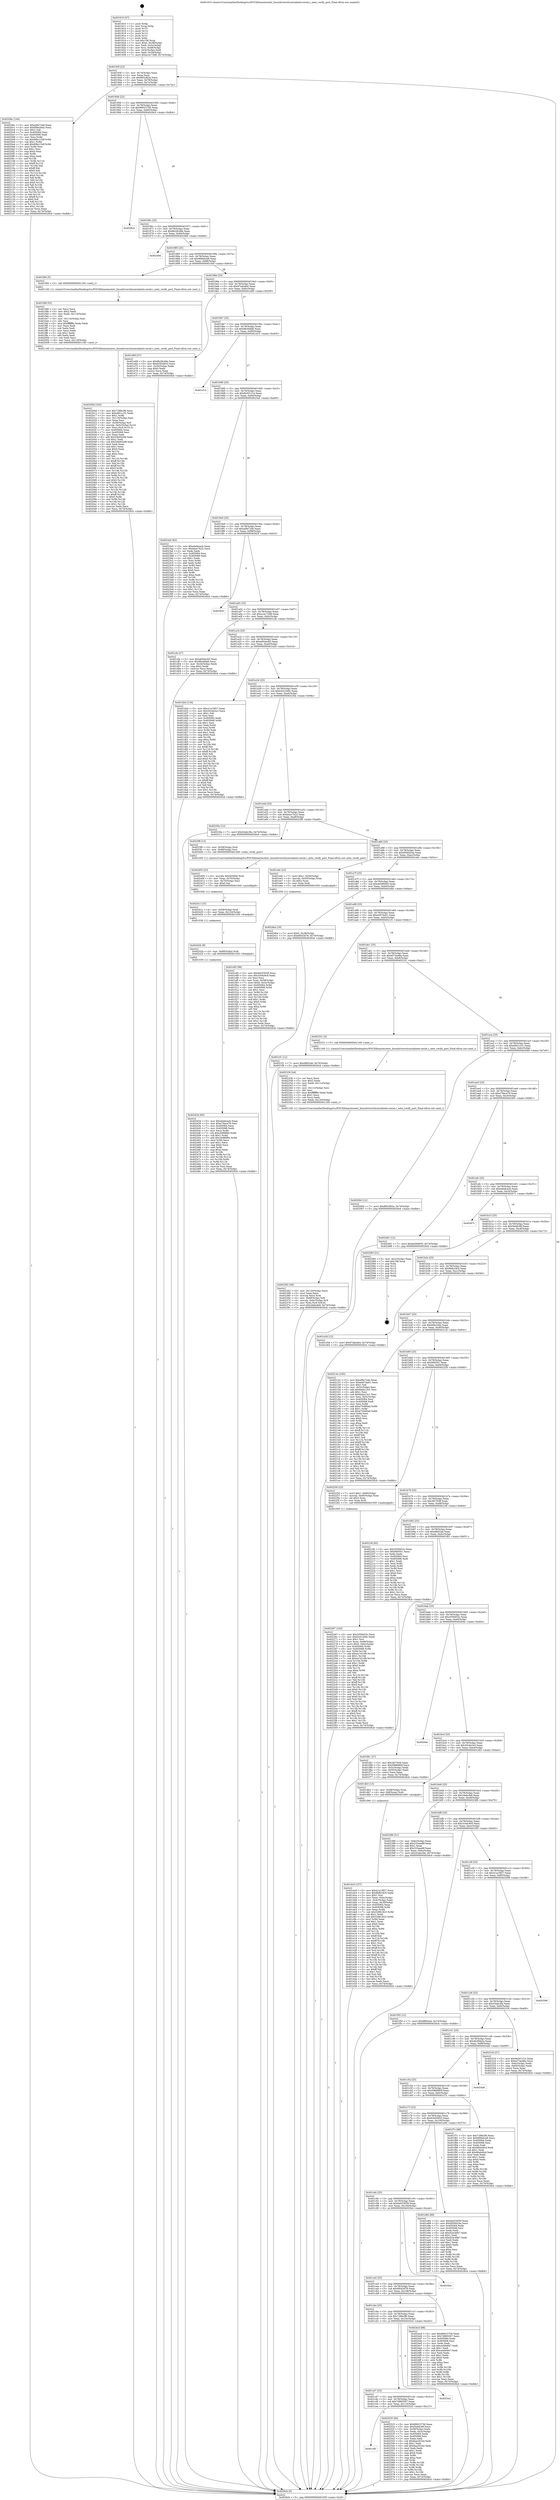 digraph "0x401910" {
  label = "0x401910 (/mnt/c/Users/mathe/Desktop/tcc/POCII/binaries/extr_linuxdriversttyserialnetx-serial.c_netx_verify_port_Final-ollvm.out::main(0))"
  labelloc = "t"
  node[shape=record]

  Entry [label="",width=0.3,height=0.3,shape=circle,fillcolor=black,style=filled]
  "0x40193f" [label="{
     0x40193f [23]\l
     | [instrs]\l
     &nbsp;&nbsp;0x40193f \<+3\>: mov -0x74(%rbp),%eax\l
     &nbsp;&nbsp;0x401942 \<+2\>: mov %eax,%ecx\l
     &nbsp;&nbsp;0x401944 \<+6\>: sub $0x883cf62a,%ecx\l
     &nbsp;&nbsp;0x40194a \<+3\>: mov %eax,-0x78(%rbp)\l
     &nbsp;&nbsp;0x40194d \<+3\>: mov %ecx,-0x7c(%rbp)\l
     &nbsp;&nbsp;0x401950 \<+6\>: je 00000000004020bc \<main+0x7ac\>\l
  }"]
  "0x4020bc" [label="{
     0x4020bc [144]\l
     | [instrs]\l
     &nbsp;&nbsp;0x4020bc \<+5\>: mov $0xa0fe72de,%eax\l
     &nbsp;&nbsp;0x4020c1 \<+5\>: mov $0xfd9e34dc,%ecx\l
     &nbsp;&nbsp;0x4020c6 \<+2\>: mov $0x1,%dl\l
     &nbsp;&nbsp;0x4020c8 \<+7\>: mov 0x405064,%esi\l
     &nbsp;&nbsp;0x4020cf \<+7\>: mov 0x405068,%edi\l
     &nbsp;&nbsp;0x4020d6 \<+3\>: mov %esi,%r8d\l
     &nbsp;&nbsp;0x4020d9 \<+7\>: sub $0x69bc15df,%r8d\l
     &nbsp;&nbsp;0x4020e0 \<+4\>: sub $0x1,%r8d\l
     &nbsp;&nbsp;0x4020e4 \<+7\>: add $0x69bc15df,%r8d\l
     &nbsp;&nbsp;0x4020eb \<+4\>: imul %r8d,%esi\l
     &nbsp;&nbsp;0x4020ef \<+3\>: and $0x1,%esi\l
     &nbsp;&nbsp;0x4020f2 \<+3\>: cmp $0x0,%esi\l
     &nbsp;&nbsp;0x4020f5 \<+4\>: sete %r9b\l
     &nbsp;&nbsp;0x4020f9 \<+3\>: cmp $0xa,%edi\l
     &nbsp;&nbsp;0x4020fc \<+4\>: setl %r10b\l
     &nbsp;&nbsp;0x402100 \<+3\>: mov %r9b,%r11b\l
     &nbsp;&nbsp;0x402103 \<+4\>: xor $0xff,%r11b\l
     &nbsp;&nbsp;0x402107 \<+3\>: mov %r10b,%bl\l
     &nbsp;&nbsp;0x40210a \<+3\>: xor $0xff,%bl\l
     &nbsp;&nbsp;0x40210d \<+3\>: xor $0x0,%dl\l
     &nbsp;&nbsp;0x402110 \<+3\>: mov %r11b,%r14b\l
     &nbsp;&nbsp;0x402113 \<+4\>: and $0x0,%r14b\l
     &nbsp;&nbsp;0x402117 \<+3\>: and %dl,%r9b\l
     &nbsp;&nbsp;0x40211a \<+3\>: mov %bl,%r15b\l
     &nbsp;&nbsp;0x40211d \<+4\>: and $0x0,%r15b\l
     &nbsp;&nbsp;0x402121 \<+3\>: and %dl,%r10b\l
     &nbsp;&nbsp;0x402124 \<+3\>: or %r9b,%r14b\l
     &nbsp;&nbsp;0x402127 \<+3\>: or %r10b,%r15b\l
     &nbsp;&nbsp;0x40212a \<+3\>: xor %r15b,%r14b\l
     &nbsp;&nbsp;0x40212d \<+3\>: or %bl,%r11b\l
     &nbsp;&nbsp;0x402130 \<+4\>: xor $0xff,%r11b\l
     &nbsp;&nbsp;0x402134 \<+3\>: or $0x0,%dl\l
     &nbsp;&nbsp;0x402137 \<+3\>: and %dl,%r11b\l
     &nbsp;&nbsp;0x40213a \<+3\>: or %r11b,%r14b\l
     &nbsp;&nbsp;0x40213d \<+4\>: test $0x1,%r14b\l
     &nbsp;&nbsp;0x402141 \<+3\>: cmovne %ecx,%eax\l
     &nbsp;&nbsp;0x402144 \<+3\>: mov %eax,-0x74(%rbp)\l
     &nbsp;&nbsp;0x402147 \<+5\>: jmp 00000000004026cb \<main+0xdbb\>\l
  }"]
  "0x401956" [label="{
     0x401956 [22]\l
     | [instrs]\l
     &nbsp;&nbsp;0x401956 \<+5\>: jmp 000000000040195b \<main+0x4b\>\l
     &nbsp;&nbsp;0x40195b \<+3\>: mov -0x78(%rbp),%eax\l
     &nbsp;&nbsp;0x40195e \<+5\>: sub $0x89023756,%eax\l
     &nbsp;&nbsp;0x401963 \<+3\>: mov %eax,-0x80(%rbp)\l
     &nbsp;&nbsp;0x401966 \<+6\>: je 00000000004026c4 \<main+0xdb4\>\l
  }"]
  Exit [label="",width=0.3,height=0.3,shape=circle,fillcolor=black,style=filled,peripheries=2]
  "0x4026c4" [label="{
     0x4026c4\l
  }", style=dashed]
  "0x40196c" [label="{
     0x40196c [25]\l
     | [instrs]\l
     &nbsp;&nbsp;0x40196c \<+5\>: jmp 0000000000401971 \<main+0x61\>\l
     &nbsp;&nbsp;0x401971 \<+3\>: mov -0x78(%rbp),%eax\l
     &nbsp;&nbsp;0x401974 \<+5\>: sub $0x8b28c49e,%eax\l
     &nbsp;&nbsp;0x401979 \<+6\>: mov %eax,-0x84(%rbp)\l
     &nbsp;&nbsp;0x40197f \<+6\>: je 000000000040249d \<main+0xb8d\>\l
  }"]
  "0x401cf0" [label="{
     0x401cf0\l
  }", style=dashed]
  "0x40249d" [label="{
     0x40249d\l
  }", style=dashed]
  "0x401985" [label="{
     0x401985 [25]\l
     | [instrs]\l
     &nbsp;&nbsp;0x401985 \<+5\>: jmp 000000000040198a \<main+0x7a\>\l
     &nbsp;&nbsp;0x40198a \<+3\>: mov -0x78(%rbp),%eax\l
     &nbsp;&nbsp;0x40198d \<+5\>: sub $0x969ebce8,%eax\l
     &nbsp;&nbsp;0x401992 \<+6\>: mov %eax,-0x88(%rbp)\l
     &nbsp;&nbsp;0x401998 \<+6\>: je 0000000000401fd4 \<main+0x6c4\>\l
  }"]
  "0x402525" [label="{
     0x402525 [94]\l
     | [instrs]\l
     &nbsp;&nbsp;0x402525 \<+5\>: mov $0x89023756,%eax\l
     &nbsp;&nbsp;0x40252a \<+5\>: mov $0xf3ebb36f,%ecx\l
     &nbsp;&nbsp;0x40252f \<+3\>: mov -0x38(%rbp),%edx\l
     &nbsp;&nbsp;0x402532 \<+3\>: mov %edx,-0x2c(%rbp)\l
     &nbsp;&nbsp;0x402535 \<+7\>: mov 0x405064,%edx\l
     &nbsp;&nbsp;0x40253c \<+7\>: mov 0x405068,%esi\l
     &nbsp;&nbsp;0x402543 \<+2\>: mov %edx,%edi\l
     &nbsp;&nbsp;0x402545 \<+6\>: sub $0x8aa291bd,%edi\l
     &nbsp;&nbsp;0x40254b \<+3\>: sub $0x1,%edi\l
     &nbsp;&nbsp;0x40254e \<+6\>: add $0x8aa291bd,%edi\l
     &nbsp;&nbsp;0x402554 \<+3\>: imul %edi,%edx\l
     &nbsp;&nbsp;0x402557 \<+3\>: and $0x1,%edx\l
     &nbsp;&nbsp;0x40255a \<+3\>: cmp $0x0,%edx\l
     &nbsp;&nbsp;0x40255d \<+4\>: sete %r8b\l
     &nbsp;&nbsp;0x402561 \<+3\>: cmp $0xa,%esi\l
     &nbsp;&nbsp;0x402564 \<+4\>: setl %r9b\l
     &nbsp;&nbsp;0x402568 \<+3\>: mov %r8b,%r10b\l
     &nbsp;&nbsp;0x40256b \<+3\>: and %r9b,%r10b\l
     &nbsp;&nbsp;0x40256e \<+3\>: xor %r9b,%r8b\l
     &nbsp;&nbsp;0x402571 \<+3\>: or %r8b,%r10b\l
     &nbsp;&nbsp;0x402574 \<+4\>: test $0x1,%r10b\l
     &nbsp;&nbsp;0x402578 \<+3\>: cmovne %ecx,%eax\l
     &nbsp;&nbsp;0x40257b \<+3\>: mov %eax,-0x74(%rbp)\l
     &nbsp;&nbsp;0x40257e \<+5\>: jmp 00000000004026cb \<main+0xdbb\>\l
  }"]
  "0x401fd4" [label="{
     0x401fd4 [5]\l
     | [instrs]\l
     &nbsp;&nbsp;0x401fd4 \<+5\>: call 0000000000401160 \<next_i\>\l
     | [calls]\l
     &nbsp;&nbsp;0x401160 \{1\} (/mnt/c/Users/mathe/Desktop/tcc/POCII/binaries/extr_linuxdriversttyserialnetx-serial.c_netx_verify_port_Final-ollvm.out::next_i)\l
  }"]
  "0x40199e" [label="{
     0x40199e [25]\l
     | [instrs]\l
     &nbsp;&nbsp;0x40199e \<+5\>: jmp 00000000004019a3 \<main+0x93\>\l
     &nbsp;&nbsp;0x4019a3 \<+3\>: mov -0x78(%rbp),%eax\l
     &nbsp;&nbsp;0x4019a6 \<+5\>: sub $0x97adcde4,%eax\l
     &nbsp;&nbsp;0x4019ab \<+6\>: mov %eax,-0x8c(%rbp)\l
     &nbsp;&nbsp;0x4019b1 \<+6\>: je 0000000000401e69 \<main+0x559\>\l
  }"]
  "0x401cd7" [label="{
     0x401cd7 [25]\l
     | [instrs]\l
     &nbsp;&nbsp;0x401cd7 \<+5\>: jmp 0000000000401cdc \<main+0x3cc\>\l
     &nbsp;&nbsp;0x401cdc \<+3\>: mov -0x78(%rbp),%eax\l
     &nbsp;&nbsp;0x401cdf \<+5\>: sub $0x7d965567,%eax\l
     &nbsp;&nbsp;0x401ce4 \<+6\>: mov %eax,-0x110(%rbp)\l
     &nbsp;&nbsp;0x401cea \<+6\>: je 0000000000402525 \<main+0xc15\>\l
  }"]
  "0x401e69" [label="{
     0x401e69 [27]\l
     | [instrs]\l
     &nbsp;&nbsp;0x401e69 \<+5\>: mov $0x8b28c49e,%eax\l
     &nbsp;&nbsp;0x401e6e \<+5\>: mov $0x6345d933,%ecx\l
     &nbsp;&nbsp;0x401e73 \<+3\>: mov -0x30(%rbp),%edx\l
     &nbsp;&nbsp;0x401e76 \<+3\>: cmp $0x0,%edx\l
     &nbsp;&nbsp;0x401e79 \<+3\>: cmove %ecx,%eax\l
     &nbsp;&nbsp;0x401e7c \<+3\>: mov %eax,-0x74(%rbp)\l
     &nbsp;&nbsp;0x401e7f \<+5\>: jmp 00000000004026cb \<main+0xdbb\>\l
  }"]
  "0x4019b7" [label="{
     0x4019b7 [25]\l
     | [instrs]\l
     &nbsp;&nbsp;0x4019b7 \<+5\>: jmp 00000000004019bc \<main+0xac\>\l
     &nbsp;&nbsp;0x4019bc \<+3\>: mov -0x78(%rbp),%eax\l
     &nbsp;&nbsp;0x4019bf \<+5\>: sub $0x98c84fa8,%eax\l
     &nbsp;&nbsp;0x4019c4 \<+6\>: mov %eax,-0x90(%rbp)\l
     &nbsp;&nbsp;0x4019ca \<+6\>: je 0000000000401d15 \<main+0x405\>\l
  }"]
  "0x4025e2" [label="{
     0x4025e2\l
  }", style=dashed]
  "0x401d15" [label="{
     0x401d15\l
  }", style=dashed]
  "0x4019d0" [label="{
     0x4019d0 [25]\l
     | [instrs]\l
     &nbsp;&nbsp;0x4019d0 \<+5\>: jmp 00000000004019d5 \<main+0xc5\>\l
     &nbsp;&nbsp;0x4019d5 \<+3\>: mov -0x78(%rbp),%eax\l
     &nbsp;&nbsp;0x4019d8 \<+5\>: sub $0x9e30121e,%eax\l
     &nbsp;&nbsp;0x4019dd \<+6\>: mov %eax,-0x94(%rbp)\l
     &nbsp;&nbsp;0x4019e3 \<+6\>: je 00000000004023a5 \<main+0xa95\>\l
  }"]
  "0x401cbe" [label="{
     0x401cbe [25]\l
     | [instrs]\l
     &nbsp;&nbsp;0x401cbe \<+5\>: jmp 0000000000401cc3 \<main+0x3b3\>\l
     &nbsp;&nbsp;0x401cc3 \<+3\>: mov -0x78(%rbp),%eax\l
     &nbsp;&nbsp;0x401cc6 \<+5\>: sub $0x728fe2f6,%eax\l
     &nbsp;&nbsp;0x401ccb \<+6\>: mov %eax,-0x10c(%rbp)\l
     &nbsp;&nbsp;0x401cd1 \<+6\>: je 00000000004025e2 \<main+0xcd2\>\l
  }"]
  "0x4023a5" [label="{
     0x4023a5 [83]\l
     | [instrs]\l
     &nbsp;&nbsp;0x4023a5 \<+5\>: mov $0xebddcacb,%eax\l
     &nbsp;&nbsp;0x4023aa \<+5\>: mov $0xbeec7b22,%ecx\l
     &nbsp;&nbsp;0x4023af \<+2\>: xor %edx,%edx\l
     &nbsp;&nbsp;0x4023b1 \<+7\>: mov 0x405064,%esi\l
     &nbsp;&nbsp;0x4023b8 \<+7\>: mov 0x405068,%edi\l
     &nbsp;&nbsp;0x4023bf \<+3\>: sub $0x1,%edx\l
     &nbsp;&nbsp;0x4023c2 \<+3\>: mov %esi,%r8d\l
     &nbsp;&nbsp;0x4023c5 \<+3\>: add %edx,%r8d\l
     &nbsp;&nbsp;0x4023c8 \<+4\>: imul %r8d,%esi\l
     &nbsp;&nbsp;0x4023cc \<+3\>: and $0x1,%esi\l
     &nbsp;&nbsp;0x4023cf \<+3\>: cmp $0x0,%esi\l
     &nbsp;&nbsp;0x4023d2 \<+4\>: sete %r9b\l
     &nbsp;&nbsp;0x4023d6 \<+3\>: cmp $0xa,%edi\l
     &nbsp;&nbsp;0x4023d9 \<+4\>: setl %r10b\l
     &nbsp;&nbsp;0x4023dd \<+3\>: mov %r9b,%r11b\l
     &nbsp;&nbsp;0x4023e0 \<+3\>: and %r10b,%r11b\l
     &nbsp;&nbsp;0x4023e3 \<+3\>: xor %r10b,%r9b\l
     &nbsp;&nbsp;0x4023e6 \<+3\>: or %r9b,%r11b\l
     &nbsp;&nbsp;0x4023e9 \<+4\>: test $0x1,%r11b\l
     &nbsp;&nbsp;0x4023ed \<+3\>: cmovne %ecx,%eax\l
     &nbsp;&nbsp;0x4023f0 \<+3\>: mov %eax,-0x74(%rbp)\l
     &nbsp;&nbsp;0x4023f3 \<+5\>: jmp 00000000004026cb \<main+0xdbb\>\l
  }"]
  "0x4019e9" [label="{
     0x4019e9 [25]\l
     | [instrs]\l
     &nbsp;&nbsp;0x4019e9 \<+5\>: jmp 00000000004019ee \<main+0xde\>\l
     &nbsp;&nbsp;0x4019ee \<+3\>: mov -0x78(%rbp),%eax\l
     &nbsp;&nbsp;0x4019f1 \<+5\>: sub $0xa0fe72de,%eax\l
     &nbsp;&nbsp;0x4019f6 \<+6\>: mov %eax,-0x98(%rbp)\l
     &nbsp;&nbsp;0x4019fc \<+6\>: je 000000000040262f \<main+0xd1f\>\l
  }"]
  "0x4024cd" [label="{
     0x4024cd [88]\l
     | [instrs]\l
     &nbsp;&nbsp;0x4024cd \<+5\>: mov $0x89023756,%eax\l
     &nbsp;&nbsp;0x4024d2 \<+5\>: mov $0x7d965567,%ecx\l
     &nbsp;&nbsp;0x4024d7 \<+7\>: mov 0x405064,%edx\l
     &nbsp;&nbsp;0x4024de \<+7\>: mov 0x405068,%esi\l
     &nbsp;&nbsp;0x4024e5 \<+2\>: mov %edx,%edi\l
     &nbsp;&nbsp;0x4024e7 \<+6\>: sub $0xce49e947,%edi\l
     &nbsp;&nbsp;0x4024ed \<+3\>: sub $0x1,%edi\l
     &nbsp;&nbsp;0x4024f0 \<+6\>: add $0xce49e947,%edi\l
     &nbsp;&nbsp;0x4024f6 \<+3\>: imul %edi,%edx\l
     &nbsp;&nbsp;0x4024f9 \<+3\>: and $0x1,%edx\l
     &nbsp;&nbsp;0x4024fc \<+3\>: cmp $0x0,%edx\l
     &nbsp;&nbsp;0x4024ff \<+4\>: sete %r8b\l
     &nbsp;&nbsp;0x402503 \<+3\>: cmp $0xa,%esi\l
     &nbsp;&nbsp;0x402506 \<+4\>: setl %r9b\l
     &nbsp;&nbsp;0x40250a \<+3\>: mov %r8b,%r10b\l
     &nbsp;&nbsp;0x40250d \<+3\>: and %r9b,%r10b\l
     &nbsp;&nbsp;0x402510 \<+3\>: xor %r9b,%r8b\l
     &nbsp;&nbsp;0x402513 \<+3\>: or %r8b,%r10b\l
     &nbsp;&nbsp;0x402516 \<+4\>: test $0x1,%r10b\l
     &nbsp;&nbsp;0x40251a \<+3\>: cmovne %ecx,%eax\l
     &nbsp;&nbsp;0x40251d \<+3\>: mov %eax,-0x74(%rbp)\l
     &nbsp;&nbsp;0x402520 \<+5\>: jmp 00000000004026cb \<main+0xdbb\>\l
  }"]
  "0x40262f" [label="{
     0x40262f\l
  }", style=dashed]
  "0x401a02" [label="{
     0x401a02 [25]\l
     | [instrs]\l
     &nbsp;&nbsp;0x401a02 \<+5\>: jmp 0000000000401a07 \<main+0xf7\>\l
     &nbsp;&nbsp;0x401a07 \<+3\>: mov -0x78(%rbp),%eax\l
     &nbsp;&nbsp;0x401a0a \<+5\>: sub $0xa1ec73d8,%eax\l
     &nbsp;&nbsp;0x401a0f \<+6\>: mov %eax,-0x9c(%rbp)\l
     &nbsp;&nbsp;0x401a15 \<+6\>: je 0000000000401cfa \<main+0x3ea\>\l
  }"]
  "0x401ca5" [label="{
     0x401ca5 [25]\l
     | [instrs]\l
     &nbsp;&nbsp;0x401ca5 \<+5\>: jmp 0000000000401caa \<main+0x39a\>\l
     &nbsp;&nbsp;0x401caa \<+3\>: mov -0x78(%rbp),%eax\l
     &nbsp;&nbsp;0x401cad \<+5\>: sub $0x6f043d78,%eax\l
     &nbsp;&nbsp;0x401cb2 \<+6\>: mov %eax,-0x108(%rbp)\l
     &nbsp;&nbsp;0x401cb8 \<+6\>: je 00000000004024cd \<main+0xbbd\>\l
  }"]
  "0x401cfa" [label="{
     0x401cfa [27]\l
     | [instrs]\l
     &nbsp;&nbsp;0x401cfa \<+5\>: mov $0xa604ec65,%eax\l
     &nbsp;&nbsp;0x401cff \<+5\>: mov $0x98c84fa8,%ecx\l
     &nbsp;&nbsp;0x401d04 \<+3\>: mov -0x34(%rbp),%edx\l
     &nbsp;&nbsp;0x401d07 \<+3\>: cmp $0x2,%edx\l
     &nbsp;&nbsp;0x401d0a \<+3\>: cmovne %ecx,%eax\l
     &nbsp;&nbsp;0x401d0d \<+3\>: mov %eax,-0x74(%rbp)\l
     &nbsp;&nbsp;0x401d10 \<+5\>: jmp 00000000004026cb \<main+0xdbb\>\l
  }"]
  "0x401a1b" [label="{
     0x401a1b [25]\l
     | [instrs]\l
     &nbsp;&nbsp;0x401a1b \<+5\>: jmp 0000000000401a20 \<main+0x110\>\l
     &nbsp;&nbsp;0x401a20 \<+3\>: mov -0x78(%rbp),%eax\l
     &nbsp;&nbsp;0x401a23 \<+5\>: sub $0xa604ec65,%eax\l
     &nbsp;&nbsp;0x401a28 \<+6\>: mov %eax,-0xa0(%rbp)\l
     &nbsp;&nbsp;0x401a2e \<+6\>: je 0000000000401d2d \<main+0x41d\>\l
  }"]
  "0x4026cb" [label="{
     0x4026cb [5]\l
     | [instrs]\l
     &nbsp;&nbsp;0x4026cb \<+5\>: jmp 000000000040193f \<main+0x2f\>\l
  }"]
  "0x401910" [label="{
     0x401910 [47]\l
     | [instrs]\l
     &nbsp;&nbsp;0x401910 \<+1\>: push %rbp\l
     &nbsp;&nbsp;0x401911 \<+3\>: mov %rsp,%rbp\l
     &nbsp;&nbsp;0x401914 \<+2\>: push %r15\l
     &nbsp;&nbsp;0x401916 \<+2\>: push %r14\l
     &nbsp;&nbsp;0x401918 \<+2\>: push %r13\l
     &nbsp;&nbsp;0x40191a \<+2\>: push %r12\l
     &nbsp;&nbsp;0x40191c \<+1\>: push %rbx\l
     &nbsp;&nbsp;0x40191d \<+7\>: sub $0x108,%rsp\l
     &nbsp;&nbsp;0x401924 \<+7\>: movl $0x0,-0x38(%rbp)\l
     &nbsp;&nbsp;0x40192b \<+3\>: mov %edi,-0x3c(%rbp)\l
     &nbsp;&nbsp;0x40192e \<+4\>: mov %rsi,-0x48(%rbp)\l
     &nbsp;&nbsp;0x401932 \<+3\>: mov -0x3c(%rbp),%edi\l
     &nbsp;&nbsp;0x401935 \<+3\>: mov %edi,-0x34(%rbp)\l
     &nbsp;&nbsp;0x401938 \<+7\>: movl $0xa1ec73d8,-0x74(%rbp)\l
  }"]
  "0x4025b4" [label="{
     0x4025b4\l
  }", style=dashed]
  "0x401d2d" [label="{
     0x401d2d [134]\l
     | [instrs]\l
     &nbsp;&nbsp;0x401d2d \<+5\>: mov $0x41a19f27,%eax\l
     &nbsp;&nbsp;0x401d32 \<+5\>: mov $0x20c4e2a3,%ecx\l
     &nbsp;&nbsp;0x401d37 \<+2\>: mov $0x1,%dl\l
     &nbsp;&nbsp;0x401d39 \<+2\>: xor %esi,%esi\l
     &nbsp;&nbsp;0x401d3b \<+7\>: mov 0x405064,%edi\l
     &nbsp;&nbsp;0x401d42 \<+8\>: mov 0x405068,%r8d\l
     &nbsp;&nbsp;0x401d4a \<+3\>: sub $0x1,%esi\l
     &nbsp;&nbsp;0x401d4d \<+3\>: mov %edi,%r9d\l
     &nbsp;&nbsp;0x401d50 \<+3\>: add %esi,%r9d\l
     &nbsp;&nbsp;0x401d53 \<+4\>: imul %r9d,%edi\l
     &nbsp;&nbsp;0x401d57 \<+3\>: and $0x1,%edi\l
     &nbsp;&nbsp;0x401d5a \<+3\>: cmp $0x0,%edi\l
     &nbsp;&nbsp;0x401d5d \<+4\>: sete %r10b\l
     &nbsp;&nbsp;0x401d61 \<+4\>: cmp $0xa,%r8d\l
     &nbsp;&nbsp;0x401d65 \<+4\>: setl %r11b\l
     &nbsp;&nbsp;0x401d69 \<+3\>: mov %r10b,%bl\l
     &nbsp;&nbsp;0x401d6c \<+3\>: xor $0xff,%bl\l
     &nbsp;&nbsp;0x401d6f \<+3\>: mov %r11b,%r14b\l
     &nbsp;&nbsp;0x401d72 \<+4\>: xor $0xff,%r14b\l
     &nbsp;&nbsp;0x401d76 \<+3\>: xor $0x0,%dl\l
     &nbsp;&nbsp;0x401d79 \<+3\>: mov %bl,%r15b\l
     &nbsp;&nbsp;0x401d7c \<+4\>: and $0x0,%r15b\l
     &nbsp;&nbsp;0x401d80 \<+3\>: and %dl,%r10b\l
     &nbsp;&nbsp;0x401d83 \<+3\>: mov %r14b,%r12b\l
     &nbsp;&nbsp;0x401d86 \<+4\>: and $0x0,%r12b\l
     &nbsp;&nbsp;0x401d8a \<+3\>: and %dl,%r11b\l
     &nbsp;&nbsp;0x401d8d \<+3\>: or %r10b,%r15b\l
     &nbsp;&nbsp;0x401d90 \<+3\>: or %r11b,%r12b\l
     &nbsp;&nbsp;0x401d93 \<+3\>: xor %r12b,%r15b\l
     &nbsp;&nbsp;0x401d96 \<+3\>: or %r14b,%bl\l
     &nbsp;&nbsp;0x401d99 \<+3\>: xor $0xff,%bl\l
     &nbsp;&nbsp;0x401d9c \<+3\>: or $0x0,%dl\l
     &nbsp;&nbsp;0x401d9f \<+2\>: and %dl,%bl\l
     &nbsp;&nbsp;0x401da1 \<+3\>: or %bl,%r15b\l
     &nbsp;&nbsp;0x401da4 \<+4\>: test $0x1,%r15b\l
     &nbsp;&nbsp;0x401da8 \<+3\>: cmovne %ecx,%eax\l
     &nbsp;&nbsp;0x401dab \<+3\>: mov %eax,-0x74(%rbp)\l
     &nbsp;&nbsp;0x401dae \<+5\>: jmp 00000000004026cb \<main+0xdbb\>\l
  }"]
  "0x401a34" [label="{
     0x401a34 [25]\l
     | [instrs]\l
     &nbsp;&nbsp;0x401a34 \<+5\>: jmp 0000000000401a39 \<main+0x129\>\l
     &nbsp;&nbsp;0x401a39 \<+3\>: mov -0x78(%rbp),%eax\l
     &nbsp;&nbsp;0x401a3c \<+5\>: sub $0xb2d1449c,%eax\l
     &nbsp;&nbsp;0x401a41 \<+6\>: mov %eax,-0xa4(%rbp)\l
     &nbsp;&nbsp;0x401a47 \<+6\>: je 000000000040230a \<main+0x9fa\>\l
  }"]
  "0x402434" [label="{
     0x402434 [93]\l
     | [instrs]\l
     &nbsp;&nbsp;0x402434 \<+5\>: mov $0xebddcacb,%eax\l
     &nbsp;&nbsp;0x402439 \<+5\>: mov $0xe78aca78,%esi\l
     &nbsp;&nbsp;0x40243e \<+7\>: mov 0x405064,%ecx\l
     &nbsp;&nbsp;0x402445 \<+7\>: mov 0x405068,%edx\l
     &nbsp;&nbsp;0x40244c \<+3\>: mov %ecx,%r8d\l
     &nbsp;&nbsp;0x40244f \<+7\>: sub $0xcb086f84,%r8d\l
     &nbsp;&nbsp;0x402456 \<+4\>: sub $0x1,%r8d\l
     &nbsp;&nbsp;0x40245a \<+7\>: add $0xcb086f84,%r8d\l
     &nbsp;&nbsp;0x402461 \<+4\>: imul %r8d,%ecx\l
     &nbsp;&nbsp;0x402465 \<+3\>: and $0x1,%ecx\l
     &nbsp;&nbsp;0x402468 \<+3\>: cmp $0x0,%ecx\l
     &nbsp;&nbsp;0x40246b \<+4\>: sete %r9b\l
     &nbsp;&nbsp;0x40246f \<+3\>: cmp $0xa,%edx\l
     &nbsp;&nbsp;0x402472 \<+4\>: setl %r10b\l
     &nbsp;&nbsp;0x402476 \<+3\>: mov %r9b,%r11b\l
     &nbsp;&nbsp;0x402479 \<+3\>: and %r10b,%r11b\l
     &nbsp;&nbsp;0x40247c \<+3\>: xor %r10b,%r9b\l
     &nbsp;&nbsp;0x40247f \<+3\>: or %r9b,%r11b\l
     &nbsp;&nbsp;0x402482 \<+4\>: test $0x1,%r11b\l
     &nbsp;&nbsp;0x402486 \<+3\>: cmovne %esi,%eax\l
     &nbsp;&nbsp;0x402489 \<+3\>: mov %eax,-0x74(%rbp)\l
     &nbsp;&nbsp;0x40248c \<+5\>: jmp 00000000004026cb \<main+0xdbb\>\l
  }"]
  "0x40230a" [label="{
     0x40230a [12]\l
     | [instrs]\l
     &nbsp;&nbsp;0x40230a \<+7\>: movl $0x43abc3fa,-0x74(%rbp)\l
     &nbsp;&nbsp;0x402311 \<+5\>: jmp 00000000004026cb \<main+0xdbb\>\l
  }"]
  "0x401a4d" [label="{
     0x401a4d [25]\l
     | [instrs]\l
     &nbsp;&nbsp;0x401a4d \<+5\>: jmp 0000000000401a52 \<main+0x142\>\l
     &nbsp;&nbsp;0x401a52 \<+3\>: mov -0x78(%rbp),%eax\l
     &nbsp;&nbsp;0x401a55 \<+5\>: sub $0xbeec7b22,%eax\l
     &nbsp;&nbsp;0x401a5a \<+6\>: mov %eax,-0xa8(%rbp)\l
     &nbsp;&nbsp;0x401a60 \<+6\>: je 00000000004023f8 \<main+0xae8\>\l
  }"]
  "0x40242b" [label="{
     0x40242b [9]\l
     | [instrs]\l
     &nbsp;&nbsp;0x40242b \<+4\>: mov -0x68(%rbp),%rdi\l
     &nbsp;&nbsp;0x40242f \<+5\>: call 0000000000401030 \<free@plt\>\l
     | [calls]\l
     &nbsp;&nbsp;0x401030 \{1\} (unknown)\l
  }"]
  "0x4023f8" [label="{
     0x4023f8 [13]\l
     | [instrs]\l
     &nbsp;&nbsp;0x4023f8 \<+4\>: mov -0x58(%rbp),%rdi\l
     &nbsp;&nbsp;0x4023fc \<+4\>: mov -0x68(%rbp),%rsi\l
     &nbsp;&nbsp;0x402400 \<+5\>: call 0000000000401400 \<netx_verify_port\>\l
     | [calls]\l
     &nbsp;&nbsp;0x401400 \{1\} (/mnt/c/Users/mathe/Desktop/tcc/POCII/binaries/extr_linuxdriversttyserialnetx-serial.c_netx_verify_port_Final-ollvm.out::netx_verify_port)\l
  }"]
  "0x401a66" [label="{
     0x401a66 [25]\l
     | [instrs]\l
     &nbsp;&nbsp;0x401a66 \<+5\>: jmp 0000000000401a6b \<main+0x15b\>\l
     &nbsp;&nbsp;0x401a6b \<+3\>: mov -0x78(%rbp),%eax\l
     &nbsp;&nbsp;0x401a6e \<+5\>: sub $0xd056d24a,%eax\l
     &nbsp;&nbsp;0x401a73 \<+6\>: mov %eax,-0xac(%rbp)\l
     &nbsp;&nbsp;0x401a79 \<+6\>: je 0000000000401edc \<main+0x5cc\>\l
  }"]
  "0x40241c" [label="{
     0x40241c [15]\l
     | [instrs]\l
     &nbsp;&nbsp;0x40241c \<+4\>: mov -0x58(%rbp),%rdi\l
     &nbsp;&nbsp;0x402420 \<+6\>: mov %eax,-0x124(%rbp)\l
     &nbsp;&nbsp;0x402426 \<+5\>: call 0000000000401030 \<free@plt\>\l
     | [calls]\l
     &nbsp;&nbsp;0x401030 \{1\} (unknown)\l
  }"]
  "0x401edc" [label="{
     0x401edc [23]\l
     | [instrs]\l
     &nbsp;&nbsp;0x401edc \<+7\>: movl $0x1,-0x50(%rbp)\l
     &nbsp;&nbsp;0x401ee3 \<+4\>: movslq -0x50(%rbp),%rax\l
     &nbsp;&nbsp;0x401ee7 \<+4\>: shl $0x2,%rax\l
     &nbsp;&nbsp;0x401eeb \<+3\>: mov %rax,%rdi\l
     &nbsp;&nbsp;0x401eee \<+5\>: call 0000000000401050 \<malloc@plt\>\l
     | [calls]\l
     &nbsp;&nbsp;0x401050 \{1\} (unknown)\l
  }"]
  "0x401a7f" [label="{
     0x401a7f [25]\l
     | [instrs]\l
     &nbsp;&nbsp;0x401a7f \<+5\>: jmp 0000000000401a84 \<main+0x174\>\l
     &nbsp;&nbsp;0x401a84 \<+3\>: mov -0x78(%rbp),%eax\l
     &nbsp;&nbsp;0x401a87 \<+5\>: sub $0xde566005,%eax\l
     &nbsp;&nbsp;0x401a8c \<+6\>: mov %eax,-0xb0(%rbp)\l
     &nbsp;&nbsp;0x401a92 \<+6\>: je 00000000004024ba \<main+0xbaa\>\l
  }"]
  "0x402405" [label="{
     0x402405 [23]\l
     | [instrs]\l
     &nbsp;&nbsp;0x402405 \<+10\>: movabs $0x4030b6,%rdi\l
     &nbsp;&nbsp;0x40240f \<+3\>: mov %eax,-0x70(%rbp)\l
     &nbsp;&nbsp;0x402412 \<+3\>: mov -0x70(%rbp),%esi\l
     &nbsp;&nbsp;0x402415 \<+2\>: mov $0x0,%al\l
     &nbsp;&nbsp;0x402417 \<+5\>: call 0000000000401040 \<printf@plt\>\l
     | [calls]\l
     &nbsp;&nbsp;0x401040 \{1\} (unknown)\l
  }"]
  "0x4024ba" [label="{
     0x4024ba [19]\l
     | [instrs]\l
     &nbsp;&nbsp;0x4024ba \<+7\>: movl $0x0,-0x38(%rbp)\l
     &nbsp;&nbsp;0x4024c1 \<+7\>: movl $0x6f043d78,-0x74(%rbp)\l
     &nbsp;&nbsp;0x4024c8 \<+5\>: jmp 00000000004026cb \<main+0xdbb\>\l
  }"]
  "0x401a98" [label="{
     0x401a98 [25]\l
     | [instrs]\l
     &nbsp;&nbsp;0x401a98 \<+5\>: jmp 0000000000401a9d \<main+0x18d\>\l
     &nbsp;&nbsp;0x401a9d \<+3\>: mov -0x78(%rbp),%eax\l
     &nbsp;&nbsp;0x401aa0 \<+5\>: sub $0xe0d7da01,%eax\l
     &nbsp;&nbsp;0x401aa5 \<+6\>: mov %eax,-0xb4(%rbp)\l
     &nbsp;&nbsp;0x401aab \<+6\>: je 00000000004021f1 \<main+0x8e1\>\l
  }"]
  "0x402362" [label="{
     0x402362 [36]\l
     | [instrs]\l
     &nbsp;&nbsp;0x402362 \<+6\>: mov -0x120(%rbp),%ecx\l
     &nbsp;&nbsp;0x402368 \<+3\>: imul %eax,%ecx\l
     &nbsp;&nbsp;0x40236b \<+3\>: movslq %ecx,%rdi\l
     &nbsp;&nbsp;0x40236e \<+4\>: mov -0x68(%rbp),%r8\l
     &nbsp;&nbsp;0x402372 \<+4\>: movslq -0x6c(%rbp),%r9\l
     &nbsp;&nbsp;0x402376 \<+4\>: mov %rdi,(%r8,%r9,8)\l
     &nbsp;&nbsp;0x40237a \<+7\>: movl $0x2debcfe8,-0x74(%rbp)\l
     &nbsp;&nbsp;0x402381 \<+5\>: jmp 00000000004026cb \<main+0xdbb\>\l
  }"]
  "0x4021f1" [label="{
     0x4021f1 [12]\l
     | [instrs]\l
     &nbsp;&nbsp;0x4021f1 \<+7\>: movl $0xdfb02ab,-0x74(%rbp)\l
     &nbsp;&nbsp;0x4021f8 \<+5\>: jmp 00000000004026cb \<main+0xdbb\>\l
  }"]
  "0x401ab1" [label="{
     0x401ab1 [25]\l
     | [instrs]\l
     &nbsp;&nbsp;0x401ab1 \<+5\>: jmp 0000000000401ab6 \<main+0x1a6\>\l
     &nbsp;&nbsp;0x401ab6 \<+3\>: mov -0x78(%rbp),%eax\l
     &nbsp;&nbsp;0x401ab9 \<+5\>: sub $0xe574e48a,%eax\l
     &nbsp;&nbsp;0x401abe \<+6\>: mov %eax,-0xb8(%rbp)\l
     &nbsp;&nbsp;0x401ac4 \<+6\>: je 0000000000402331 \<main+0xa21\>\l
  }"]
  "0x402336" [label="{
     0x402336 [44]\l
     | [instrs]\l
     &nbsp;&nbsp;0x402336 \<+2\>: xor %ecx,%ecx\l
     &nbsp;&nbsp;0x402338 \<+5\>: mov $0x2,%edx\l
     &nbsp;&nbsp;0x40233d \<+6\>: mov %edx,-0x11c(%rbp)\l
     &nbsp;&nbsp;0x402343 \<+1\>: cltd\l
     &nbsp;&nbsp;0x402344 \<+6\>: mov -0x11c(%rbp),%esi\l
     &nbsp;&nbsp;0x40234a \<+2\>: idiv %esi\l
     &nbsp;&nbsp;0x40234c \<+6\>: imul $0xfffffffe,%edx,%edx\l
     &nbsp;&nbsp;0x402352 \<+3\>: sub $0x1,%ecx\l
     &nbsp;&nbsp;0x402355 \<+2\>: sub %ecx,%edx\l
     &nbsp;&nbsp;0x402357 \<+6\>: mov %edx,-0x120(%rbp)\l
     &nbsp;&nbsp;0x40235d \<+5\>: call 0000000000401160 \<next_i\>\l
     | [calls]\l
     &nbsp;&nbsp;0x401160 \{1\} (/mnt/c/Users/mathe/Desktop/tcc/POCII/binaries/extr_linuxdriversttyserialnetx-serial.c_netx_verify_port_Final-ollvm.out::next_i)\l
  }"]
  "0x402331" [label="{
     0x402331 [5]\l
     | [instrs]\l
     &nbsp;&nbsp;0x402331 \<+5\>: call 0000000000401160 \<next_i\>\l
     | [calls]\l
     &nbsp;&nbsp;0x401160 \{1\} (/mnt/c/Users/mathe/Desktop/tcc/POCII/binaries/extr_linuxdriversttyserialnetx-serial.c_netx_verify_port_Final-ollvm.out::next_i)\l
  }"]
  "0x401aca" [label="{
     0x401aca [25]\l
     | [instrs]\l
     &nbsp;&nbsp;0x401aca \<+5\>: jmp 0000000000401acf \<main+0x1bf\>\l
     &nbsp;&nbsp;0x401acf \<+3\>: mov -0x78(%rbp),%eax\l
     &nbsp;&nbsp;0x401ad2 \<+5\>: sub $0xe661c1f1,%eax\l
     &nbsp;&nbsp;0x401ad7 \<+6\>: mov %eax,-0xbc(%rbp)\l
     &nbsp;&nbsp;0x401add \<+6\>: je 00000000004020b0 \<main+0x7a0\>\l
  }"]
  "0x402267" [label="{
     0x402267 [163]\l
     | [instrs]\l
     &nbsp;&nbsp;0x402267 \<+5\>: mov $0x2059453c,%ecx\l
     &nbsp;&nbsp;0x40226c \<+5\>: mov $0xb2d1449c,%edx\l
     &nbsp;&nbsp;0x402271 \<+3\>: mov $0x1,%sil\l
     &nbsp;&nbsp;0x402274 \<+4\>: mov %rax,-0x68(%rbp)\l
     &nbsp;&nbsp;0x402278 \<+7\>: movl $0x0,-0x6c(%rbp)\l
     &nbsp;&nbsp;0x40227f \<+8\>: mov 0x405064,%r8d\l
     &nbsp;&nbsp;0x402287 \<+8\>: mov 0x405068,%r9d\l
     &nbsp;&nbsp;0x40228f \<+3\>: mov %r8d,%r10d\l
     &nbsp;&nbsp;0x402292 \<+7\>: add $0xea7d1cf9,%r10d\l
     &nbsp;&nbsp;0x402299 \<+4\>: sub $0x1,%r10d\l
     &nbsp;&nbsp;0x40229d \<+7\>: sub $0xea7d1cf9,%r10d\l
     &nbsp;&nbsp;0x4022a4 \<+4\>: imul %r10d,%r8d\l
     &nbsp;&nbsp;0x4022a8 \<+4\>: and $0x1,%r8d\l
     &nbsp;&nbsp;0x4022ac \<+4\>: cmp $0x0,%r8d\l
     &nbsp;&nbsp;0x4022b0 \<+4\>: sete %r11b\l
     &nbsp;&nbsp;0x4022b4 \<+4\>: cmp $0xa,%r9d\l
     &nbsp;&nbsp;0x4022b8 \<+3\>: setl %bl\l
     &nbsp;&nbsp;0x4022bb \<+3\>: mov %r11b,%r14b\l
     &nbsp;&nbsp;0x4022be \<+4\>: xor $0xff,%r14b\l
     &nbsp;&nbsp;0x4022c2 \<+3\>: mov %bl,%r15b\l
     &nbsp;&nbsp;0x4022c5 \<+4\>: xor $0xff,%r15b\l
     &nbsp;&nbsp;0x4022c9 \<+4\>: xor $0x0,%sil\l
     &nbsp;&nbsp;0x4022cd \<+3\>: mov %r14b,%r12b\l
     &nbsp;&nbsp;0x4022d0 \<+4\>: and $0x0,%r12b\l
     &nbsp;&nbsp;0x4022d4 \<+3\>: and %sil,%r11b\l
     &nbsp;&nbsp;0x4022d7 \<+3\>: mov %r15b,%r13b\l
     &nbsp;&nbsp;0x4022da \<+4\>: and $0x0,%r13b\l
     &nbsp;&nbsp;0x4022de \<+3\>: and %sil,%bl\l
     &nbsp;&nbsp;0x4022e1 \<+3\>: or %r11b,%r12b\l
     &nbsp;&nbsp;0x4022e4 \<+3\>: or %bl,%r13b\l
     &nbsp;&nbsp;0x4022e7 \<+3\>: xor %r13b,%r12b\l
     &nbsp;&nbsp;0x4022ea \<+3\>: or %r15b,%r14b\l
     &nbsp;&nbsp;0x4022ed \<+4\>: xor $0xff,%r14b\l
     &nbsp;&nbsp;0x4022f1 \<+4\>: or $0x0,%sil\l
     &nbsp;&nbsp;0x4022f5 \<+3\>: and %sil,%r14b\l
     &nbsp;&nbsp;0x4022f8 \<+3\>: or %r14b,%r12b\l
     &nbsp;&nbsp;0x4022fb \<+4\>: test $0x1,%r12b\l
     &nbsp;&nbsp;0x4022ff \<+3\>: cmovne %edx,%ecx\l
     &nbsp;&nbsp;0x402302 \<+3\>: mov %ecx,-0x74(%rbp)\l
     &nbsp;&nbsp;0x402305 \<+5\>: jmp 00000000004026cb \<main+0xdbb\>\l
  }"]
  "0x4020b0" [label="{
     0x4020b0 [12]\l
     | [instrs]\l
     &nbsp;&nbsp;0x4020b0 \<+7\>: movl $0x883cf62a,-0x74(%rbp)\l
     &nbsp;&nbsp;0x4020b7 \<+5\>: jmp 00000000004026cb \<main+0xdbb\>\l
  }"]
  "0x401ae3" [label="{
     0x401ae3 [25]\l
     | [instrs]\l
     &nbsp;&nbsp;0x401ae3 \<+5\>: jmp 0000000000401ae8 \<main+0x1d8\>\l
     &nbsp;&nbsp;0x401ae8 \<+3\>: mov -0x78(%rbp),%eax\l
     &nbsp;&nbsp;0x401aeb \<+5\>: sub $0xe78aca78,%eax\l
     &nbsp;&nbsp;0x401af0 \<+6\>: mov %eax,-0xc0(%rbp)\l
     &nbsp;&nbsp;0x401af6 \<+6\>: je 0000000000402491 \<main+0xb81\>\l
  }"]
  "0x40200d" [label="{
     0x40200d [163]\l
     | [instrs]\l
     &nbsp;&nbsp;0x40200d \<+5\>: mov $0x728fe2f6,%ecx\l
     &nbsp;&nbsp;0x402012 \<+5\>: mov $0xe661c1f1,%edx\l
     &nbsp;&nbsp;0x402017 \<+3\>: mov $0x1,%r8b\l
     &nbsp;&nbsp;0x40201a \<+6\>: mov -0x118(%rbp),%esi\l
     &nbsp;&nbsp;0x402020 \<+3\>: imul %eax,%esi\l
     &nbsp;&nbsp;0x402023 \<+4\>: mov -0x58(%rbp),%r9\l
     &nbsp;&nbsp;0x402027 \<+4\>: movslq -0x5c(%rbp),%r10\l
     &nbsp;&nbsp;0x40202b \<+4\>: mov %esi,(%r9,%r10,4)\l
     &nbsp;&nbsp;0x40202f \<+7\>: mov 0x405064,%eax\l
     &nbsp;&nbsp;0x402036 \<+7\>: mov 0x405068,%esi\l
     &nbsp;&nbsp;0x40203d \<+2\>: mov %eax,%edi\l
     &nbsp;&nbsp;0x40203f \<+6\>: add $0x54b942d8,%edi\l
     &nbsp;&nbsp;0x402045 \<+3\>: sub $0x1,%edi\l
     &nbsp;&nbsp;0x402048 \<+6\>: sub $0x54b942d8,%edi\l
     &nbsp;&nbsp;0x40204e \<+3\>: imul %edi,%eax\l
     &nbsp;&nbsp;0x402051 \<+3\>: and $0x1,%eax\l
     &nbsp;&nbsp;0x402054 \<+3\>: cmp $0x0,%eax\l
     &nbsp;&nbsp;0x402057 \<+4\>: sete %r11b\l
     &nbsp;&nbsp;0x40205b \<+3\>: cmp $0xa,%esi\l
     &nbsp;&nbsp;0x40205e \<+3\>: setl %bl\l
     &nbsp;&nbsp;0x402061 \<+3\>: mov %r11b,%r14b\l
     &nbsp;&nbsp;0x402064 \<+4\>: xor $0xff,%r14b\l
     &nbsp;&nbsp;0x402068 \<+3\>: mov %bl,%r15b\l
     &nbsp;&nbsp;0x40206b \<+4\>: xor $0xff,%r15b\l
     &nbsp;&nbsp;0x40206f \<+4\>: xor $0x0,%r8b\l
     &nbsp;&nbsp;0x402073 \<+3\>: mov %r14b,%r12b\l
     &nbsp;&nbsp;0x402076 \<+4\>: and $0x0,%r12b\l
     &nbsp;&nbsp;0x40207a \<+3\>: and %r8b,%r11b\l
     &nbsp;&nbsp;0x40207d \<+3\>: mov %r15b,%r13b\l
     &nbsp;&nbsp;0x402080 \<+4\>: and $0x0,%r13b\l
     &nbsp;&nbsp;0x402084 \<+3\>: and %r8b,%bl\l
     &nbsp;&nbsp;0x402087 \<+3\>: or %r11b,%r12b\l
     &nbsp;&nbsp;0x40208a \<+3\>: or %bl,%r13b\l
     &nbsp;&nbsp;0x40208d \<+3\>: xor %r13b,%r12b\l
     &nbsp;&nbsp;0x402090 \<+3\>: or %r15b,%r14b\l
     &nbsp;&nbsp;0x402093 \<+4\>: xor $0xff,%r14b\l
     &nbsp;&nbsp;0x402097 \<+4\>: or $0x0,%r8b\l
     &nbsp;&nbsp;0x40209b \<+3\>: and %r8b,%r14b\l
     &nbsp;&nbsp;0x40209e \<+3\>: or %r14b,%r12b\l
     &nbsp;&nbsp;0x4020a1 \<+4\>: test $0x1,%r12b\l
     &nbsp;&nbsp;0x4020a5 \<+3\>: cmovne %edx,%ecx\l
     &nbsp;&nbsp;0x4020a8 \<+3\>: mov %ecx,-0x74(%rbp)\l
     &nbsp;&nbsp;0x4020ab \<+5\>: jmp 00000000004026cb \<main+0xdbb\>\l
  }"]
  "0x402491" [label="{
     0x402491 [12]\l
     | [instrs]\l
     &nbsp;&nbsp;0x402491 \<+7\>: movl $0xde566005,-0x74(%rbp)\l
     &nbsp;&nbsp;0x402498 \<+5\>: jmp 00000000004026cb \<main+0xdbb\>\l
  }"]
  "0x401afc" [label="{
     0x401afc [25]\l
     | [instrs]\l
     &nbsp;&nbsp;0x401afc \<+5\>: jmp 0000000000401b01 \<main+0x1f1\>\l
     &nbsp;&nbsp;0x401b01 \<+3\>: mov -0x78(%rbp),%eax\l
     &nbsp;&nbsp;0x401b04 \<+5\>: sub $0xebddcacb,%eax\l
     &nbsp;&nbsp;0x401b09 \<+6\>: mov %eax,-0xc4(%rbp)\l
     &nbsp;&nbsp;0x401b0f \<+6\>: je 000000000040267c \<main+0xd6c\>\l
  }"]
  "0x401fd9" [label="{
     0x401fd9 [52]\l
     | [instrs]\l
     &nbsp;&nbsp;0x401fd9 \<+2\>: xor %ecx,%ecx\l
     &nbsp;&nbsp;0x401fdb \<+5\>: mov $0x2,%edx\l
     &nbsp;&nbsp;0x401fe0 \<+6\>: mov %edx,-0x114(%rbp)\l
     &nbsp;&nbsp;0x401fe6 \<+1\>: cltd\l
     &nbsp;&nbsp;0x401fe7 \<+6\>: mov -0x114(%rbp),%esi\l
     &nbsp;&nbsp;0x401fed \<+2\>: idiv %esi\l
     &nbsp;&nbsp;0x401fef \<+6\>: imul $0xfffffffe,%edx,%edx\l
     &nbsp;&nbsp;0x401ff5 \<+2\>: mov %ecx,%edi\l
     &nbsp;&nbsp;0x401ff7 \<+2\>: sub %edx,%edi\l
     &nbsp;&nbsp;0x401ff9 \<+2\>: mov %ecx,%edx\l
     &nbsp;&nbsp;0x401ffb \<+3\>: sub $0x1,%edx\l
     &nbsp;&nbsp;0x401ffe \<+2\>: add %edx,%edi\l
     &nbsp;&nbsp;0x402000 \<+2\>: sub %edi,%ecx\l
     &nbsp;&nbsp;0x402002 \<+6\>: mov %ecx,-0x118(%rbp)\l
     &nbsp;&nbsp;0x402008 \<+5\>: call 0000000000401160 \<next_i\>\l
     | [calls]\l
     &nbsp;&nbsp;0x401160 \{1\} (/mnt/c/Users/mathe/Desktop/tcc/POCII/binaries/extr_linuxdriversttyserialnetx-serial.c_netx_verify_port_Final-ollvm.out::next_i)\l
  }"]
  "0x40267c" [label="{
     0x40267c\l
  }", style=dashed]
  "0x401b15" [label="{
     0x401b15 [25]\l
     | [instrs]\l
     &nbsp;&nbsp;0x401b15 \<+5\>: jmp 0000000000401b1a \<main+0x20a\>\l
     &nbsp;&nbsp;0x401b1a \<+3\>: mov -0x78(%rbp),%eax\l
     &nbsp;&nbsp;0x401b1d \<+5\>: sub $0xf3ebb36f,%eax\l
     &nbsp;&nbsp;0x401b22 \<+6\>: mov %eax,-0xc8(%rbp)\l
     &nbsp;&nbsp;0x401b28 \<+6\>: je 0000000000402583 \<main+0xc73\>\l
  }"]
  "0x401ef3" [label="{
     0x401ef3 [98]\l
     | [instrs]\l
     &nbsp;&nbsp;0x401ef3 \<+5\>: mov $0x6a033059,%ecx\l
     &nbsp;&nbsp;0x401ef8 \<+5\>: mov $0x3c0dc9c9,%edx\l
     &nbsp;&nbsp;0x401efd \<+2\>: xor %esi,%esi\l
     &nbsp;&nbsp;0x401eff \<+4\>: mov %rax,-0x58(%rbp)\l
     &nbsp;&nbsp;0x401f03 \<+7\>: movl $0x0,-0x5c(%rbp)\l
     &nbsp;&nbsp;0x401f0a \<+8\>: mov 0x405064,%r8d\l
     &nbsp;&nbsp;0x401f12 \<+8\>: mov 0x405068,%r9d\l
     &nbsp;&nbsp;0x401f1a \<+3\>: sub $0x1,%esi\l
     &nbsp;&nbsp;0x401f1d \<+3\>: mov %r8d,%r10d\l
     &nbsp;&nbsp;0x401f20 \<+3\>: add %esi,%r10d\l
     &nbsp;&nbsp;0x401f23 \<+4\>: imul %r10d,%r8d\l
     &nbsp;&nbsp;0x401f27 \<+4\>: and $0x1,%r8d\l
     &nbsp;&nbsp;0x401f2b \<+4\>: cmp $0x0,%r8d\l
     &nbsp;&nbsp;0x401f2f \<+4\>: sete %r11b\l
     &nbsp;&nbsp;0x401f33 \<+4\>: cmp $0xa,%r9d\l
     &nbsp;&nbsp;0x401f37 \<+3\>: setl %bl\l
     &nbsp;&nbsp;0x401f3a \<+3\>: mov %r11b,%r14b\l
     &nbsp;&nbsp;0x401f3d \<+3\>: and %bl,%r14b\l
     &nbsp;&nbsp;0x401f40 \<+3\>: xor %bl,%r11b\l
     &nbsp;&nbsp;0x401f43 \<+3\>: or %r11b,%r14b\l
     &nbsp;&nbsp;0x401f46 \<+4\>: test $0x1,%r14b\l
     &nbsp;&nbsp;0x401f4a \<+3\>: cmovne %edx,%ecx\l
     &nbsp;&nbsp;0x401f4d \<+3\>: mov %ecx,-0x74(%rbp)\l
     &nbsp;&nbsp;0x401f50 \<+5\>: jmp 00000000004026cb \<main+0xdbb\>\l
  }"]
  "0x402583" [label="{
     0x402583 [21]\l
     | [instrs]\l
     &nbsp;&nbsp;0x402583 \<+3\>: mov -0x2c(%rbp),%eax\l
     &nbsp;&nbsp;0x402586 \<+7\>: add $0x108,%rsp\l
     &nbsp;&nbsp;0x40258d \<+1\>: pop %rbx\l
     &nbsp;&nbsp;0x40258e \<+2\>: pop %r12\l
     &nbsp;&nbsp;0x402590 \<+2\>: pop %r13\l
     &nbsp;&nbsp;0x402592 \<+2\>: pop %r14\l
     &nbsp;&nbsp;0x402594 \<+2\>: pop %r15\l
     &nbsp;&nbsp;0x402596 \<+1\>: pop %rbp\l
     &nbsp;&nbsp;0x402597 \<+1\>: ret\l
  }"]
  "0x401b2e" [label="{
     0x401b2e [25]\l
     | [instrs]\l
     &nbsp;&nbsp;0x401b2e \<+5\>: jmp 0000000000401b33 \<main+0x223\>\l
     &nbsp;&nbsp;0x401b33 \<+3\>: mov -0x78(%rbp),%eax\l
     &nbsp;&nbsp;0x401b36 \<+5\>: sub $0xf6db18c0,%eax\l
     &nbsp;&nbsp;0x401b3b \<+6\>: mov %eax,-0xcc(%rbp)\l
     &nbsp;&nbsp;0x401b41 \<+6\>: je 0000000000401e5d \<main+0x54d\>\l
  }"]
  "0x401c8c" [label="{
     0x401c8c [25]\l
     | [instrs]\l
     &nbsp;&nbsp;0x401c8c \<+5\>: jmp 0000000000401c91 \<main+0x381\>\l
     &nbsp;&nbsp;0x401c91 \<+3\>: mov -0x78(%rbp),%eax\l
     &nbsp;&nbsp;0x401c94 \<+5\>: sub $0x6a033059,%eax\l
     &nbsp;&nbsp;0x401c99 \<+6\>: mov %eax,-0x104(%rbp)\l
     &nbsp;&nbsp;0x401c9f \<+6\>: je 00000000004025b4 \<main+0xca4\>\l
  }"]
  "0x401e5d" [label="{
     0x401e5d [12]\l
     | [instrs]\l
     &nbsp;&nbsp;0x401e5d \<+7\>: movl $0x97adcde4,-0x74(%rbp)\l
     &nbsp;&nbsp;0x401e64 \<+5\>: jmp 00000000004026cb \<main+0xdbb\>\l
  }"]
  "0x401b47" [label="{
     0x401b47 [25]\l
     | [instrs]\l
     &nbsp;&nbsp;0x401b47 \<+5\>: jmp 0000000000401b4c \<main+0x23c\>\l
     &nbsp;&nbsp;0x401b4c \<+3\>: mov -0x78(%rbp),%eax\l
     &nbsp;&nbsp;0x401b4f \<+5\>: sub $0xfd9e34dc,%eax\l
     &nbsp;&nbsp;0x401b54 \<+6\>: mov %eax,-0xd0(%rbp)\l
     &nbsp;&nbsp;0x401b5a \<+6\>: je 000000000040214c \<main+0x83c\>\l
  }"]
  "0x401e84" [label="{
     0x401e84 [88]\l
     | [instrs]\l
     &nbsp;&nbsp;0x401e84 \<+5\>: mov $0x6a033059,%eax\l
     &nbsp;&nbsp;0x401e89 \<+5\>: mov $0xd056d24a,%ecx\l
     &nbsp;&nbsp;0x401e8e \<+7\>: mov 0x405064,%edx\l
     &nbsp;&nbsp;0x401e95 \<+7\>: mov 0x405068,%esi\l
     &nbsp;&nbsp;0x401e9c \<+2\>: mov %edx,%edi\l
     &nbsp;&nbsp;0x401e9e \<+6\>: sub $0xd24c46b7,%edi\l
     &nbsp;&nbsp;0x401ea4 \<+3\>: sub $0x1,%edi\l
     &nbsp;&nbsp;0x401ea7 \<+6\>: add $0xd24c46b7,%edi\l
     &nbsp;&nbsp;0x401ead \<+3\>: imul %edi,%edx\l
     &nbsp;&nbsp;0x401eb0 \<+3\>: and $0x1,%edx\l
     &nbsp;&nbsp;0x401eb3 \<+3\>: cmp $0x0,%edx\l
     &nbsp;&nbsp;0x401eb6 \<+4\>: sete %r8b\l
     &nbsp;&nbsp;0x401eba \<+3\>: cmp $0xa,%esi\l
     &nbsp;&nbsp;0x401ebd \<+4\>: setl %r9b\l
     &nbsp;&nbsp;0x401ec1 \<+3\>: mov %r8b,%r10b\l
     &nbsp;&nbsp;0x401ec4 \<+3\>: and %r9b,%r10b\l
     &nbsp;&nbsp;0x401ec7 \<+3\>: xor %r9b,%r8b\l
     &nbsp;&nbsp;0x401eca \<+3\>: or %r8b,%r10b\l
     &nbsp;&nbsp;0x401ecd \<+4\>: test $0x1,%r10b\l
     &nbsp;&nbsp;0x401ed1 \<+3\>: cmovne %ecx,%eax\l
     &nbsp;&nbsp;0x401ed4 \<+3\>: mov %eax,-0x74(%rbp)\l
     &nbsp;&nbsp;0x401ed7 \<+5\>: jmp 00000000004026cb \<main+0xdbb\>\l
  }"]
  "0x40214c" [label="{
     0x40214c [165]\l
     | [instrs]\l
     &nbsp;&nbsp;0x40214c \<+5\>: mov $0xa0fe72de,%eax\l
     &nbsp;&nbsp;0x402151 \<+5\>: mov $0xe0d7da01,%ecx\l
     &nbsp;&nbsp;0x402156 \<+2\>: mov $0x1,%dl\l
     &nbsp;&nbsp;0x402158 \<+3\>: mov -0x5c(%rbp),%esi\l
     &nbsp;&nbsp;0x40215b \<+6\>: add $0x6ada12e1,%esi\l
     &nbsp;&nbsp;0x402161 \<+3\>: add $0x1,%esi\l
     &nbsp;&nbsp;0x402164 \<+6\>: sub $0x6ada12e1,%esi\l
     &nbsp;&nbsp;0x40216a \<+3\>: mov %esi,-0x5c(%rbp)\l
     &nbsp;&nbsp;0x40216d \<+7\>: mov 0x405064,%esi\l
     &nbsp;&nbsp;0x402174 \<+7\>: mov 0x405068,%edi\l
     &nbsp;&nbsp;0x40217b \<+3\>: mov %esi,%r8d\l
     &nbsp;&nbsp;0x40217e \<+7\>: add $0xe70490ad,%r8d\l
     &nbsp;&nbsp;0x402185 \<+4\>: sub $0x1,%r8d\l
     &nbsp;&nbsp;0x402189 \<+7\>: sub $0xe70490ad,%r8d\l
     &nbsp;&nbsp;0x402190 \<+4\>: imul %r8d,%esi\l
     &nbsp;&nbsp;0x402194 \<+3\>: and $0x1,%esi\l
     &nbsp;&nbsp;0x402197 \<+3\>: cmp $0x0,%esi\l
     &nbsp;&nbsp;0x40219a \<+4\>: sete %r9b\l
     &nbsp;&nbsp;0x40219e \<+3\>: cmp $0xa,%edi\l
     &nbsp;&nbsp;0x4021a1 \<+4\>: setl %r10b\l
     &nbsp;&nbsp;0x4021a5 \<+3\>: mov %r9b,%r11b\l
     &nbsp;&nbsp;0x4021a8 \<+4\>: xor $0xff,%r11b\l
     &nbsp;&nbsp;0x4021ac \<+3\>: mov %r10b,%bl\l
     &nbsp;&nbsp;0x4021af \<+3\>: xor $0xff,%bl\l
     &nbsp;&nbsp;0x4021b2 \<+3\>: xor $0x1,%dl\l
     &nbsp;&nbsp;0x4021b5 \<+3\>: mov %r11b,%r14b\l
     &nbsp;&nbsp;0x4021b8 \<+4\>: and $0xff,%r14b\l
     &nbsp;&nbsp;0x4021bc \<+3\>: and %dl,%r9b\l
     &nbsp;&nbsp;0x4021bf \<+3\>: mov %bl,%r15b\l
     &nbsp;&nbsp;0x4021c2 \<+4\>: and $0xff,%r15b\l
     &nbsp;&nbsp;0x4021c6 \<+3\>: and %dl,%r10b\l
     &nbsp;&nbsp;0x4021c9 \<+3\>: or %r9b,%r14b\l
     &nbsp;&nbsp;0x4021cc \<+3\>: or %r10b,%r15b\l
     &nbsp;&nbsp;0x4021cf \<+3\>: xor %r15b,%r14b\l
     &nbsp;&nbsp;0x4021d2 \<+3\>: or %bl,%r11b\l
     &nbsp;&nbsp;0x4021d5 \<+4\>: xor $0xff,%r11b\l
     &nbsp;&nbsp;0x4021d9 \<+3\>: or $0x1,%dl\l
     &nbsp;&nbsp;0x4021dc \<+3\>: and %dl,%r11b\l
     &nbsp;&nbsp;0x4021df \<+3\>: or %r11b,%r14b\l
     &nbsp;&nbsp;0x4021e2 \<+4\>: test $0x1,%r14b\l
     &nbsp;&nbsp;0x4021e6 \<+3\>: cmovne %ecx,%eax\l
     &nbsp;&nbsp;0x4021e9 \<+3\>: mov %eax,-0x74(%rbp)\l
     &nbsp;&nbsp;0x4021ec \<+5\>: jmp 00000000004026cb \<main+0xdbb\>\l
  }"]
  "0x401b60" [label="{
     0x401b60 [25]\l
     | [instrs]\l
     &nbsp;&nbsp;0x401b60 \<+5\>: jmp 0000000000401b65 \<main+0x255\>\l
     &nbsp;&nbsp;0x401b65 \<+3\>: mov -0x78(%rbp),%eax\l
     &nbsp;&nbsp;0x401b68 \<+5\>: sub $0x9d0501,%eax\l
     &nbsp;&nbsp;0x401b6d \<+6\>: mov %eax,-0xd4(%rbp)\l
     &nbsp;&nbsp;0x401b73 \<+6\>: je 0000000000402250 \<main+0x940\>\l
  }"]
  "0x401c73" [label="{
     0x401c73 [25]\l
     | [instrs]\l
     &nbsp;&nbsp;0x401c73 \<+5\>: jmp 0000000000401c78 \<main+0x368\>\l
     &nbsp;&nbsp;0x401c78 \<+3\>: mov -0x78(%rbp),%eax\l
     &nbsp;&nbsp;0x401c7b \<+5\>: sub $0x6345d933,%eax\l
     &nbsp;&nbsp;0x401c80 \<+6\>: mov %eax,-0x100(%rbp)\l
     &nbsp;&nbsp;0x401c86 \<+6\>: je 0000000000401e84 \<main+0x574\>\l
  }"]
  "0x402250" [label="{
     0x402250 [23]\l
     | [instrs]\l
     &nbsp;&nbsp;0x402250 \<+7\>: movl $0x1,-0x60(%rbp)\l
     &nbsp;&nbsp;0x402257 \<+4\>: movslq -0x60(%rbp),%rax\l
     &nbsp;&nbsp;0x40225b \<+4\>: shl $0x3,%rax\l
     &nbsp;&nbsp;0x40225f \<+3\>: mov %rax,%rdi\l
     &nbsp;&nbsp;0x402262 \<+5\>: call 0000000000401050 \<malloc@plt\>\l
     | [calls]\l
     &nbsp;&nbsp;0x401050 \{1\} (unknown)\l
  }"]
  "0x401b79" [label="{
     0x401b79 [25]\l
     | [instrs]\l
     &nbsp;&nbsp;0x401b79 \<+5\>: jmp 0000000000401b7e \<main+0x26e\>\l
     &nbsp;&nbsp;0x401b7e \<+3\>: mov -0x78(%rbp),%eax\l
     &nbsp;&nbsp;0x401b81 \<+5\>: sub $0x3f27938,%eax\l
     &nbsp;&nbsp;0x401b86 \<+6\>: mov %eax,-0xd8(%rbp)\l
     &nbsp;&nbsp;0x401b8c \<+6\>: je 00000000004021fd \<main+0x8ed\>\l
  }"]
  "0x401f7c" [label="{
     0x401f7c [88]\l
     | [instrs]\l
     &nbsp;&nbsp;0x401f7c \<+5\>: mov $0x728fe2f6,%eax\l
     &nbsp;&nbsp;0x401f81 \<+5\>: mov $0x969ebce8,%ecx\l
     &nbsp;&nbsp;0x401f86 \<+7\>: mov 0x405064,%edx\l
     &nbsp;&nbsp;0x401f8d \<+7\>: mov 0x405068,%esi\l
     &nbsp;&nbsp;0x401f94 \<+2\>: mov %edx,%edi\l
     &nbsp;&nbsp;0x401f96 \<+6\>: sub $0x68ab4fcd,%edi\l
     &nbsp;&nbsp;0x401f9c \<+3\>: sub $0x1,%edi\l
     &nbsp;&nbsp;0x401f9f \<+6\>: add $0x68ab4fcd,%edi\l
     &nbsp;&nbsp;0x401fa5 \<+3\>: imul %edi,%edx\l
     &nbsp;&nbsp;0x401fa8 \<+3\>: and $0x1,%edx\l
     &nbsp;&nbsp;0x401fab \<+3\>: cmp $0x0,%edx\l
     &nbsp;&nbsp;0x401fae \<+4\>: sete %r8b\l
     &nbsp;&nbsp;0x401fb2 \<+3\>: cmp $0xa,%esi\l
     &nbsp;&nbsp;0x401fb5 \<+4\>: setl %r9b\l
     &nbsp;&nbsp;0x401fb9 \<+3\>: mov %r8b,%r10b\l
     &nbsp;&nbsp;0x401fbc \<+3\>: and %r9b,%r10b\l
     &nbsp;&nbsp;0x401fbf \<+3\>: xor %r9b,%r8b\l
     &nbsp;&nbsp;0x401fc2 \<+3\>: or %r8b,%r10b\l
     &nbsp;&nbsp;0x401fc5 \<+4\>: test $0x1,%r10b\l
     &nbsp;&nbsp;0x401fc9 \<+3\>: cmovne %ecx,%eax\l
     &nbsp;&nbsp;0x401fcc \<+3\>: mov %eax,-0x74(%rbp)\l
     &nbsp;&nbsp;0x401fcf \<+5\>: jmp 00000000004026cb \<main+0xdbb\>\l
  }"]
  "0x4021fd" [label="{
     0x4021fd [83]\l
     | [instrs]\l
     &nbsp;&nbsp;0x4021fd \<+5\>: mov $0x2059453c,%eax\l
     &nbsp;&nbsp;0x402202 \<+5\>: mov $0x9d0501,%ecx\l
     &nbsp;&nbsp;0x402207 \<+2\>: xor %edx,%edx\l
     &nbsp;&nbsp;0x402209 \<+7\>: mov 0x405064,%esi\l
     &nbsp;&nbsp;0x402210 \<+7\>: mov 0x405068,%edi\l
     &nbsp;&nbsp;0x402217 \<+3\>: sub $0x1,%edx\l
     &nbsp;&nbsp;0x40221a \<+3\>: mov %esi,%r8d\l
     &nbsp;&nbsp;0x40221d \<+3\>: add %edx,%r8d\l
     &nbsp;&nbsp;0x402220 \<+4\>: imul %r8d,%esi\l
     &nbsp;&nbsp;0x402224 \<+3\>: and $0x1,%esi\l
     &nbsp;&nbsp;0x402227 \<+3\>: cmp $0x0,%esi\l
     &nbsp;&nbsp;0x40222a \<+4\>: sete %r9b\l
     &nbsp;&nbsp;0x40222e \<+3\>: cmp $0xa,%edi\l
     &nbsp;&nbsp;0x402231 \<+4\>: setl %r10b\l
     &nbsp;&nbsp;0x402235 \<+3\>: mov %r9b,%r11b\l
     &nbsp;&nbsp;0x402238 \<+3\>: and %r10b,%r11b\l
     &nbsp;&nbsp;0x40223b \<+3\>: xor %r10b,%r9b\l
     &nbsp;&nbsp;0x40223e \<+3\>: or %r9b,%r11b\l
     &nbsp;&nbsp;0x402241 \<+4\>: test $0x1,%r11b\l
     &nbsp;&nbsp;0x402245 \<+3\>: cmovne %ecx,%eax\l
     &nbsp;&nbsp;0x402248 \<+3\>: mov %eax,-0x74(%rbp)\l
     &nbsp;&nbsp;0x40224b \<+5\>: jmp 00000000004026cb \<main+0xdbb\>\l
  }"]
  "0x401b92" [label="{
     0x401b92 [25]\l
     | [instrs]\l
     &nbsp;&nbsp;0x401b92 \<+5\>: jmp 0000000000401b97 \<main+0x287\>\l
     &nbsp;&nbsp;0x401b97 \<+3\>: mov -0x78(%rbp),%eax\l
     &nbsp;&nbsp;0x401b9a \<+5\>: sub $0xdfb02ab,%eax\l
     &nbsp;&nbsp;0x401b9f \<+6\>: mov %eax,-0xdc(%rbp)\l
     &nbsp;&nbsp;0x401ba5 \<+6\>: je 0000000000401f61 \<main+0x651\>\l
  }"]
  "0x401c5a" [label="{
     0x401c5a [25]\l
     | [instrs]\l
     &nbsp;&nbsp;0x401c5a \<+5\>: jmp 0000000000401c5f \<main+0x34f\>\l
     &nbsp;&nbsp;0x401c5f \<+3\>: mov -0x78(%rbp),%eax\l
     &nbsp;&nbsp;0x401c62 \<+5\>: sub $0x5988960f,%eax\l
     &nbsp;&nbsp;0x401c67 \<+6\>: mov %eax,-0xfc(%rbp)\l
     &nbsp;&nbsp;0x401c6d \<+6\>: je 0000000000401f7c \<main+0x66c\>\l
  }"]
  "0x401f61" [label="{
     0x401f61 [27]\l
     | [instrs]\l
     &nbsp;&nbsp;0x401f61 \<+5\>: mov $0x3f27938,%eax\l
     &nbsp;&nbsp;0x401f66 \<+5\>: mov $0x5988960f,%ecx\l
     &nbsp;&nbsp;0x401f6b \<+3\>: mov -0x5c(%rbp),%edx\l
     &nbsp;&nbsp;0x401f6e \<+3\>: cmp -0x50(%rbp),%edx\l
     &nbsp;&nbsp;0x401f71 \<+3\>: cmovl %ecx,%eax\l
     &nbsp;&nbsp;0x401f74 \<+3\>: mov %eax,-0x74(%rbp)\l
     &nbsp;&nbsp;0x401f77 \<+5\>: jmp 00000000004026cb \<main+0xdbb\>\l
  }"]
  "0x401bab" [label="{
     0x401bab [25]\l
     | [instrs]\l
     &nbsp;&nbsp;0x401bab \<+5\>: jmp 0000000000401bb0 \<main+0x2a0\>\l
     &nbsp;&nbsp;0x401bb0 \<+3\>: mov -0x78(%rbp),%eax\l
     &nbsp;&nbsp;0x401bb3 \<+5\>: sub $0x2059453c,%eax\l
     &nbsp;&nbsp;0x401bb8 \<+6\>: mov %eax,-0xe0(%rbp)\l
     &nbsp;&nbsp;0x401bbe \<+6\>: je 000000000040264e \<main+0xd3e\>\l
  }"]
  "0x4024a9" [label="{
     0x4024a9\l
  }", style=dashed]
  "0x40264e" [label="{
     0x40264e\l
  }", style=dashed]
  "0x401bc4" [label="{
     0x401bc4 [25]\l
     | [instrs]\l
     &nbsp;&nbsp;0x401bc4 \<+5\>: jmp 0000000000401bc9 \<main+0x2b9\>\l
     &nbsp;&nbsp;0x401bc9 \<+3\>: mov -0x78(%rbp),%eax\l
     &nbsp;&nbsp;0x401bcc \<+5\>: sub $0x20c4e2a3,%eax\l
     &nbsp;&nbsp;0x401bd1 \<+6\>: mov %eax,-0xe4(%rbp)\l
     &nbsp;&nbsp;0x401bd7 \<+6\>: je 0000000000401db3 \<main+0x4a3\>\l
  }"]
  "0x401c41" [label="{
     0x401c41 [25]\l
     | [instrs]\l
     &nbsp;&nbsp;0x401c41 \<+5\>: jmp 0000000000401c46 \<main+0x336\>\l
     &nbsp;&nbsp;0x401c46 \<+3\>: mov -0x78(%rbp),%eax\l
     &nbsp;&nbsp;0x401c49 \<+5\>: sub $0x4b2f4b2a,%eax\l
     &nbsp;&nbsp;0x401c4e \<+6\>: mov %eax,-0xf8(%rbp)\l
     &nbsp;&nbsp;0x401c54 \<+6\>: je 00000000004024a9 \<main+0xb99\>\l
  }"]
  "0x401db3" [label="{
     0x401db3 [13]\l
     | [instrs]\l
     &nbsp;&nbsp;0x401db3 \<+4\>: mov -0x48(%rbp),%rax\l
     &nbsp;&nbsp;0x401db7 \<+4\>: mov 0x8(%rax),%rdi\l
     &nbsp;&nbsp;0x401dbb \<+5\>: call 0000000000401060 \<atoi@plt\>\l
     | [calls]\l
     &nbsp;&nbsp;0x401060 \{1\} (unknown)\l
  }"]
  "0x401bdd" [label="{
     0x401bdd [25]\l
     | [instrs]\l
     &nbsp;&nbsp;0x401bdd \<+5\>: jmp 0000000000401be2 \<main+0x2d2\>\l
     &nbsp;&nbsp;0x401be2 \<+3\>: mov -0x78(%rbp),%eax\l
     &nbsp;&nbsp;0x401be5 \<+5\>: sub $0x2debcfe8,%eax\l
     &nbsp;&nbsp;0x401bea \<+6\>: mov %eax,-0xe8(%rbp)\l
     &nbsp;&nbsp;0x401bf0 \<+6\>: je 0000000000402386 \<main+0xa76\>\l
  }"]
  "0x401dc0" [label="{
     0x401dc0 [157]\l
     | [instrs]\l
     &nbsp;&nbsp;0x401dc0 \<+5\>: mov $0x41a19f27,%ecx\l
     &nbsp;&nbsp;0x401dc5 \<+5\>: mov $0xf6db18c0,%edx\l
     &nbsp;&nbsp;0x401dca \<+3\>: mov $0x1,%sil\l
     &nbsp;&nbsp;0x401dcd \<+3\>: mov %eax,-0x4c(%rbp)\l
     &nbsp;&nbsp;0x401dd0 \<+3\>: mov -0x4c(%rbp),%eax\l
     &nbsp;&nbsp;0x401dd3 \<+3\>: mov %eax,-0x30(%rbp)\l
     &nbsp;&nbsp;0x401dd6 \<+7\>: mov 0x405064,%eax\l
     &nbsp;&nbsp;0x401ddd \<+8\>: mov 0x405068,%r8d\l
     &nbsp;&nbsp;0x401de5 \<+3\>: mov %eax,%r9d\l
     &nbsp;&nbsp;0x401de8 \<+7\>: sub $0x52861823,%r9d\l
     &nbsp;&nbsp;0x401def \<+4\>: sub $0x1,%r9d\l
     &nbsp;&nbsp;0x401df3 \<+7\>: add $0x52861823,%r9d\l
     &nbsp;&nbsp;0x401dfa \<+4\>: imul %r9d,%eax\l
     &nbsp;&nbsp;0x401dfe \<+3\>: and $0x1,%eax\l
     &nbsp;&nbsp;0x401e01 \<+3\>: cmp $0x0,%eax\l
     &nbsp;&nbsp;0x401e04 \<+4\>: sete %r10b\l
     &nbsp;&nbsp;0x401e08 \<+4\>: cmp $0xa,%r8d\l
     &nbsp;&nbsp;0x401e0c \<+4\>: setl %r11b\l
     &nbsp;&nbsp;0x401e10 \<+3\>: mov %r10b,%bl\l
     &nbsp;&nbsp;0x401e13 \<+3\>: xor $0xff,%bl\l
     &nbsp;&nbsp;0x401e16 \<+3\>: mov %r11b,%r14b\l
     &nbsp;&nbsp;0x401e19 \<+4\>: xor $0xff,%r14b\l
     &nbsp;&nbsp;0x401e1d \<+4\>: xor $0x1,%sil\l
     &nbsp;&nbsp;0x401e21 \<+3\>: mov %bl,%r15b\l
     &nbsp;&nbsp;0x401e24 \<+4\>: and $0xff,%r15b\l
     &nbsp;&nbsp;0x401e28 \<+3\>: and %sil,%r10b\l
     &nbsp;&nbsp;0x401e2b \<+3\>: mov %r14b,%r12b\l
     &nbsp;&nbsp;0x401e2e \<+4\>: and $0xff,%r12b\l
     &nbsp;&nbsp;0x401e32 \<+3\>: and %sil,%r11b\l
     &nbsp;&nbsp;0x401e35 \<+3\>: or %r10b,%r15b\l
     &nbsp;&nbsp;0x401e38 \<+3\>: or %r11b,%r12b\l
     &nbsp;&nbsp;0x401e3b \<+3\>: xor %r12b,%r15b\l
     &nbsp;&nbsp;0x401e3e \<+3\>: or %r14b,%bl\l
     &nbsp;&nbsp;0x401e41 \<+3\>: xor $0xff,%bl\l
     &nbsp;&nbsp;0x401e44 \<+4\>: or $0x1,%sil\l
     &nbsp;&nbsp;0x401e48 \<+3\>: and %sil,%bl\l
     &nbsp;&nbsp;0x401e4b \<+3\>: or %bl,%r15b\l
     &nbsp;&nbsp;0x401e4e \<+4\>: test $0x1,%r15b\l
     &nbsp;&nbsp;0x401e52 \<+3\>: cmovne %edx,%ecx\l
     &nbsp;&nbsp;0x401e55 \<+3\>: mov %ecx,-0x74(%rbp)\l
     &nbsp;&nbsp;0x401e58 \<+5\>: jmp 00000000004026cb \<main+0xdbb\>\l
  }"]
  "0x402316" [label="{
     0x402316 [27]\l
     | [instrs]\l
     &nbsp;&nbsp;0x402316 \<+5\>: mov $0x9e30121e,%eax\l
     &nbsp;&nbsp;0x40231b \<+5\>: mov $0xe574e48a,%ecx\l
     &nbsp;&nbsp;0x402320 \<+3\>: mov -0x6c(%rbp),%edx\l
     &nbsp;&nbsp;0x402323 \<+3\>: cmp -0x60(%rbp),%edx\l
     &nbsp;&nbsp;0x402326 \<+3\>: cmovl %ecx,%eax\l
     &nbsp;&nbsp;0x402329 \<+3\>: mov %eax,-0x74(%rbp)\l
     &nbsp;&nbsp;0x40232c \<+5\>: jmp 00000000004026cb \<main+0xdbb\>\l
  }"]
  "0x402386" [label="{
     0x402386 [31]\l
     | [instrs]\l
     &nbsp;&nbsp;0x402386 \<+3\>: mov -0x6c(%rbp),%eax\l
     &nbsp;&nbsp;0x402389 \<+5\>: add $0x233aae8f,%eax\l
     &nbsp;&nbsp;0x40238e \<+3\>: add $0x1,%eax\l
     &nbsp;&nbsp;0x402391 \<+5\>: sub $0x233aae8f,%eax\l
     &nbsp;&nbsp;0x402396 \<+3\>: mov %eax,-0x6c(%rbp)\l
     &nbsp;&nbsp;0x402399 \<+7\>: movl $0x43abc3fa,-0x74(%rbp)\l
     &nbsp;&nbsp;0x4023a0 \<+5\>: jmp 00000000004026cb \<main+0xdbb\>\l
  }"]
  "0x401bf6" [label="{
     0x401bf6 [25]\l
     | [instrs]\l
     &nbsp;&nbsp;0x401bf6 \<+5\>: jmp 0000000000401bfb \<main+0x2eb\>\l
     &nbsp;&nbsp;0x401bfb \<+3\>: mov -0x78(%rbp),%eax\l
     &nbsp;&nbsp;0x401bfe \<+5\>: sub $0x3c0dc9c9,%eax\l
     &nbsp;&nbsp;0x401c03 \<+6\>: mov %eax,-0xec(%rbp)\l
     &nbsp;&nbsp;0x401c09 \<+6\>: je 0000000000401f55 \<main+0x645\>\l
  }"]
  "0x401c28" [label="{
     0x401c28 [25]\l
     | [instrs]\l
     &nbsp;&nbsp;0x401c28 \<+5\>: jmp 0000000000401c2d \<main+0x31d\>\l
     &nbsp;&nbsp;0x401c2d \<+3\>: mov -0x78(%rbp),%eax\l
     &nbsp;&nbsp;0x401c30 \<+5\>: sub $0x43abc3fa,%eax\l
     &nbsp;&nbsp;0x401c35 \<+6\>: mov %eax,-0xf4(%rbp)\l
     &nbsp;&nbsp;0x401c3b \<+6\>: je 0000000000402316 \<main+0xa06\>\l
  }"]
  "0x401f55" [label="{
     0x401f55 [12]\l
     | [instrs]\l
     &nbsp;&nbsp;0x401f55 \<+7\>: movl $0xdfb02ab,-0x74(%rbp)\l
     &nbsp;&nbsp;0x401f5c \<+5\>: jmp 00000000004026cb \<main+0xdbb\>\l
  }"]
  "0x401c0f" [label="{
     0x401c0f [25]\l
     | [instrs]\l
     &nbsp;&nbsp;0x401c0f \<+5\>: jmp 0000000000401c14 \<main+0x304\>\l
     &nbsp;&nbsp;0x401c14 \<+3\>: mov -0x78(%rbp),%eax\l
     &nbsp;&nbsp;0x401c17 \<+5\>: sub $0x41a19f27,%eax\l
     &nbsp;&nbsp;0x401c1c \<+6\>: mov %eax,-0xf0(%rbp)\l
     &nbsp;&nbsp;0x401c22 \<+6\>: je 0000000000402598 \<main+0xc88\>\l
  }"]
  "0x402598" [label="{
     0x402598\l
  }", style=dashed]
  Entry -> "0x401910" [label=" 1"]
  "0x40193f" -> "0x4020bc" [label=" 1"]
  "0x40193f" -> "0x401956" [label=" 29"]
  "0x402583" -> Exit [label=" 1"]
  "0x401956" -> "0x4026c4" [label=" 0"]
  "0x401956" -> "0x40196c" [label=" 29"]
  "0x402525" -> "0x4026cb" [label=" 1"]
  "0x40196c" -> "0x40249d" [label=" 0"]
  "0x40196c" -> "0x401985" [label=" 29"]
  "0x401cd7" -> "0x401cf0" [label=" 0"]
  "0x401985" -> "0x401fd4" [label=" 1"]
  "0x401985" -> "0x40199e" [label=" 28"]
  "0x401cd7" -> "0x402525" [label=" 1"]
  "0x40199e" -> "0x401e69" [label=" 1"]
  "0x40199e" -> "0x4019b7" [label=" 27"]
  "0x401cbe" -> "0x401cd7" [label=" 1"]
  "0x4019b7" -> "0x401d15" [label=" 0"]
  "0x4019b7" -> "0x4019d0" [label=" 27"]
  "0x401cbe" -> "0x4025e2" [label=" 0"]
  "0x4019d0" -> "0x4023a5" [label=" 1"]
  "0x4019d0" -> "0x4019e9" [label=" 26"]
  "0x4024cd" -> "0x4026cb" [label=" 1"]
  "0x4019e9" -> "0x40262f" [label=" 0"]
  "0x4019e9" -> "0x401a02" [label=" 26"]
  "0x401ca5" -> "0x401cbe" [label=" 1"]
  "0x401a02" -> "0x401cfa" [label=" 1"]
  "0x401a02" -> "0x401a1b" [label=" 25"]
  "0x401cfa" -> "0x4026cb" [label=" 1"]
  "0x401910" -> "0x40193f" [label=" 1"]
  "0x4026cb" -> "0x40193f" [label=" 29"]
  "0x401ca5" -> "0x4024cd" [label=" 1"]
  "0x401a1b" -> "0x401d2d" [label=" 1"]
  "0x401a1b" -> "0x401a34" [label=" 24"]
  "0x401d2d" -> "0x4026cb" [label=" 1"]
  "0x401c8c" -> "0x401ca5" [label=" 2"]
  "0x401a34" -> "0x40230a" [label=" 1"]
  "0x401a34" -> "0x401a4d" [label=" 23"]
  "0x401c8c" -> "0x4025b4" [label=" 0"]
  "0x401a4d" -> "0x4023f8" [label=" 1"]
  "0x401a4d" -> "0x401a66" [label=" 22"]
  "0x4024ba" -> "0x4026cb" [label=" 1"]
  "0x401a66" -> "0x401edc" [label=" 1"]
  "0x401a66" -> "0x401a7f" [label=" 21"]
  "0x402491" -> "0x4026cb" [label=" 1"]
  "0x401a7f" -> "0x4024ba" [label=" 1"]
  "0x401a7f" -> "0x401a98" [label=" 20"]
  "0x402434" -> "0x4026cb" [label=" 1"]
  "0x401a98" -> "0x4021f1" [label=" 1"]
  "0x401a98" -> "0x401ab1" [label=" 19"]
  "0x40242b" -> "0x402434" [label=" 1"]
  "0x401ab1" -> "0x402331" [label=" 1"]
  "0x401ab1" -> "0x401aca" [label=" 18"]
  "0x40241c" -> "0x40242b" [label=" 1"]
  "0x401aca" -> "0x4020b0" [label=" 1"]
  "0x401aca" -> "0x401ae3" [label=" 17"]
  "0x402405" -> "0x40241c" [label=" 1"]
  "0x401ae3" -> "0x402491" [label=" 1"]
  "0x401ae3" -> "0x401afc" [label=" 16"]
  "0x4023f8" -> "0x402405" [label=" 1"]
  "0x401afc" -> "0x40267c" [label=" 0"]
  "0x401afc" -> "0x401b15" [label=" 16"]
  "0x4023a5" -> "0x4026cb" [label=" 1"]
  "0x401b15" -> "0x402583" [label=" 1"]
  "0x401b15" -> "0x401b2e" [label=" 15"]
  "0x402386" -> "0x4026cb" [label=" 1"]
  "0x401b2e" -> "0x401e5d" [label=" 1"]
  "0x401b2e" -> "0x401b47" [label=" 14"]
  "0x402362" -> "0x4026cb" [label=" 1"]
  "0x401b47" -> "0x40214c" [label=" 1"]
  "0x401b47" -> "0x401b60" [label=" 13"]
  "0x402336" -> "0x402362" [label=" 1"]
  "0x401b60" -> "0x402250" [label=" 1"]
  "0x401b60" -> "0x401b79" [label=" 12"]
  "0x402316" -> "0x4026cb" [label=" 2"]
  "0x401b79" -> "0x4021fd" [label=" 1"]
  "0x401b79" -> "0x401b92" [label=" 11"]
  "0x40230a" -> "0x4026cb" [label=" 1"]
  "0x401b92" -> "0x401f61" [label=" 2"]
  "0x401b92" -> "0x401bab" [label=" 9"]
  "0x402250" -> "0x402267" [label=" 1"]
  "0x401bab" -> "0x40264e" [label=" 0"]
  "0x401bab" -> "0x401bc4" [label=" 9"]
  "0x4021fd" -> "0x4026cb" [label=" 1"]
  "0x401bc4" -> "0x401db3" [label=" 1"]
  "0x401bc4" -> "0x401bdd" [label=" 8"]
  "0x401db3" -> "0x401dc0" [label=" 1"]
  "0x401dc0" -> "0x4026cb" [label=" 1"]
  "0x401e5d" -> "0x4026cb" [label=" 1"]
  "0x401e69" -> "0x4026cb" [label=" 1"]
  "0x40214c" -> "0x4026cb" [label=" 1"]
  "0x401bdd" -> "0x402386" [label=" 1"]
  "0x401bdd" -> "0x401bf6" [label=" 7"]
  "0x4020bc" -> "0x4026cb" [label=" 1"]
  "0x401bf6" -> "0x401f55" [label=" 1"]
  "0x401bf6" -> "0x401c0f" [label=" 6"]
  "0x40200d" -> "0x4026cb" [label=" 1"]
  "0x401c0f" -> "0x402598" [label=" 0"]
  "0x401c0f" -> "0x401c28" [label=" 6"]
  "0x4020b0" -> "0x4026cb" [label=" 1"]
  "0x401c28" -> "0x402316" [label=" 2"]
  "0x401c28" -> "0x401c41" [label=" 4"]
  "0x4021f1" -> "0x4026cb" [label=" 1"]
  "0x401c41" -> "0x4024a9" [label=" 0"]
  "0x401c41" -> "0x401c5a" [label=" 4"]
  "0x402267" -> "0x4026cb" [label=" 1"]
  "0x401c5a" -> "0x401f7c" [label=" 1"]
  "0x401c5a" -> "0x401c73" [label=" 3"]
  "0x402331" -> "0x402336" [label=" 1"]
  "0x401c73" -> "0x401e84" [label=" 1"]
  "0x401c73" -> "0x401c8c" [label=" 2"]
  "0x401e84" -> "0x4026cb" [label=" 1"]
  "0x401edc" -> "0x401ef3" [label=" 1"]
  "0x401ef3" -> "0x4026cb" [label=" 1"]
  "0x401f55" -> "0x4026cb" [label=" 1"]
  "0x401f61" -> "0x4026cb" [label=" 2"]
  "0x401f7c" -> "0x4026cb" [label=" 1"]
  "0x401fd4" -> "0x401fd9" [label=" 1"]
  "0x401fd9" -> "0x40200d" [label=" 1"]
}
